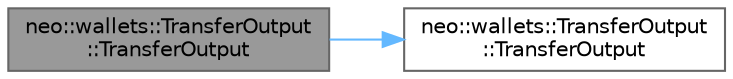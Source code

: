 digraph "neo::wallets::TransferOutput::TransferOutput"
{
 // LATEX_PDF_SIZE
  bgcolor="transparent";
  edge [fontname=Helvetica,fontsize=10,labelfontname=Helvetica,labelfontsize=10];
  node [fontname=Helvetica,fontsize=10,shape=box,height=0.2,width=0.4];
  rankdir="LR";
  Node1 [id="Node000001",label="neo::wallets::TransferOutput\l::TransferOutput",height=0.2,width=0.4,color="gray40", fillcolor="grey60", style="filled", fontcolor="black",tooltip="Copy constructor."];
  Node1 -> Node2 [id="edge2_Node000001_Node000002",color="steelblue1",style="solid",tooltip=" "];
  Node2 [id="Node000002",label="neo::wallets::TransferOutput\l::TransferOutput",height=0.2,width=0.4,color="grey40", fillcolor="white", style="filled",URL="$classneo_1_1wallets_1_1_transfer_output.html#a751e5ade33bb3cacc775da84bc724c93",tooltip="Default constructor."];
}
